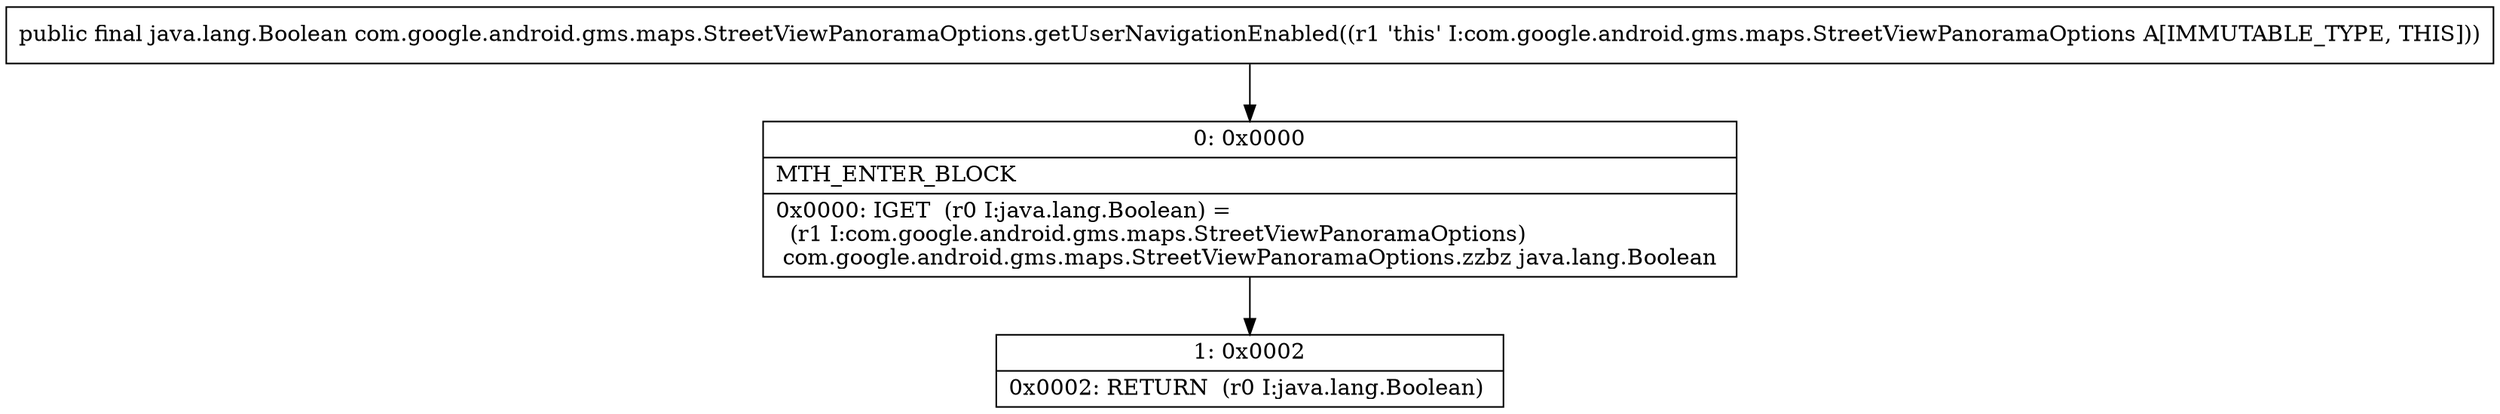 digraph "CFG forcom.google.android.gms.maps.StreetViewPanoramaOptions.getUserNavigationEnabled()Ljava\/lang\/Boolean;" {
Node_0 [shape=record,label="{0\:\ 0x0000|MTH_ENTER_BLOCK\l|0x0000: IGET  (r0 I:java.lang.Boolean) = \l  (r1 I:com.google.android.gms.maps.StreetViewPanoramaOptions)\l com.google.android.gms.maps.StreetViewPanoramaOptions.zzbz java.lang.Boolean \l}"];
Node_1 [shape=record,label="{1\:\ 0x0002|0x0002: RETURN  (r0 I:java.lang.Boolean) \l}"];
MethodNode[shape=record,label="{public final java.lang.Boolean com.google.android.gms.maps.StreetViewPanoramaOptions.getUserNavigationEnabled((r1 'this' I:com.google.android.gms.maps.StreetViewPanoramaOptions A[IMMUTABLE_TYPE, THIS])) }"];
MethodNode -> Node_0;
Node_0 -> Node_1;
}

